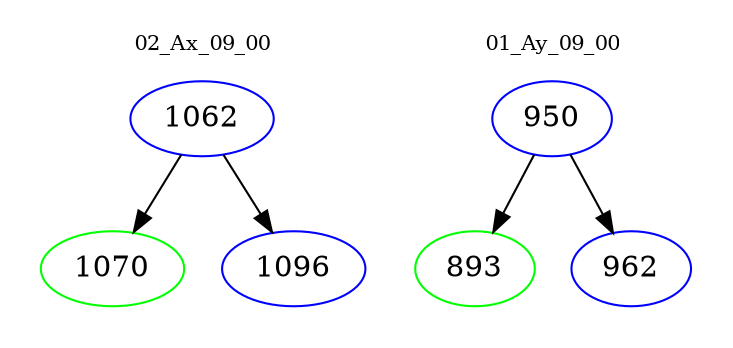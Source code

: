 digraph{
subgraph cluster_0 {
color = white
label = "02_Ax_09_00";
fontsize=10;
T0_1062 [label="1062", color="blue"]
T0_1062 -> T0_1070 [color="black"]
T0_1070 [label="1070", color="green"]
T0_1062 -> T0_1096 [color="black"]
T0_1096 [label="1096", color="blue"]
}
subgraph cluster_1 {
color = white
label = "01_Ay_09_00";
fontsize=10;
T1_950 [label="950", color="blue"]
T1_950 -> T1_893 [color="black"]
T1_893 [label="893", color="green"]
T1_950 -> T1_962 [color="black"]
T1_962 [label="962", color="blue"]
}
}
